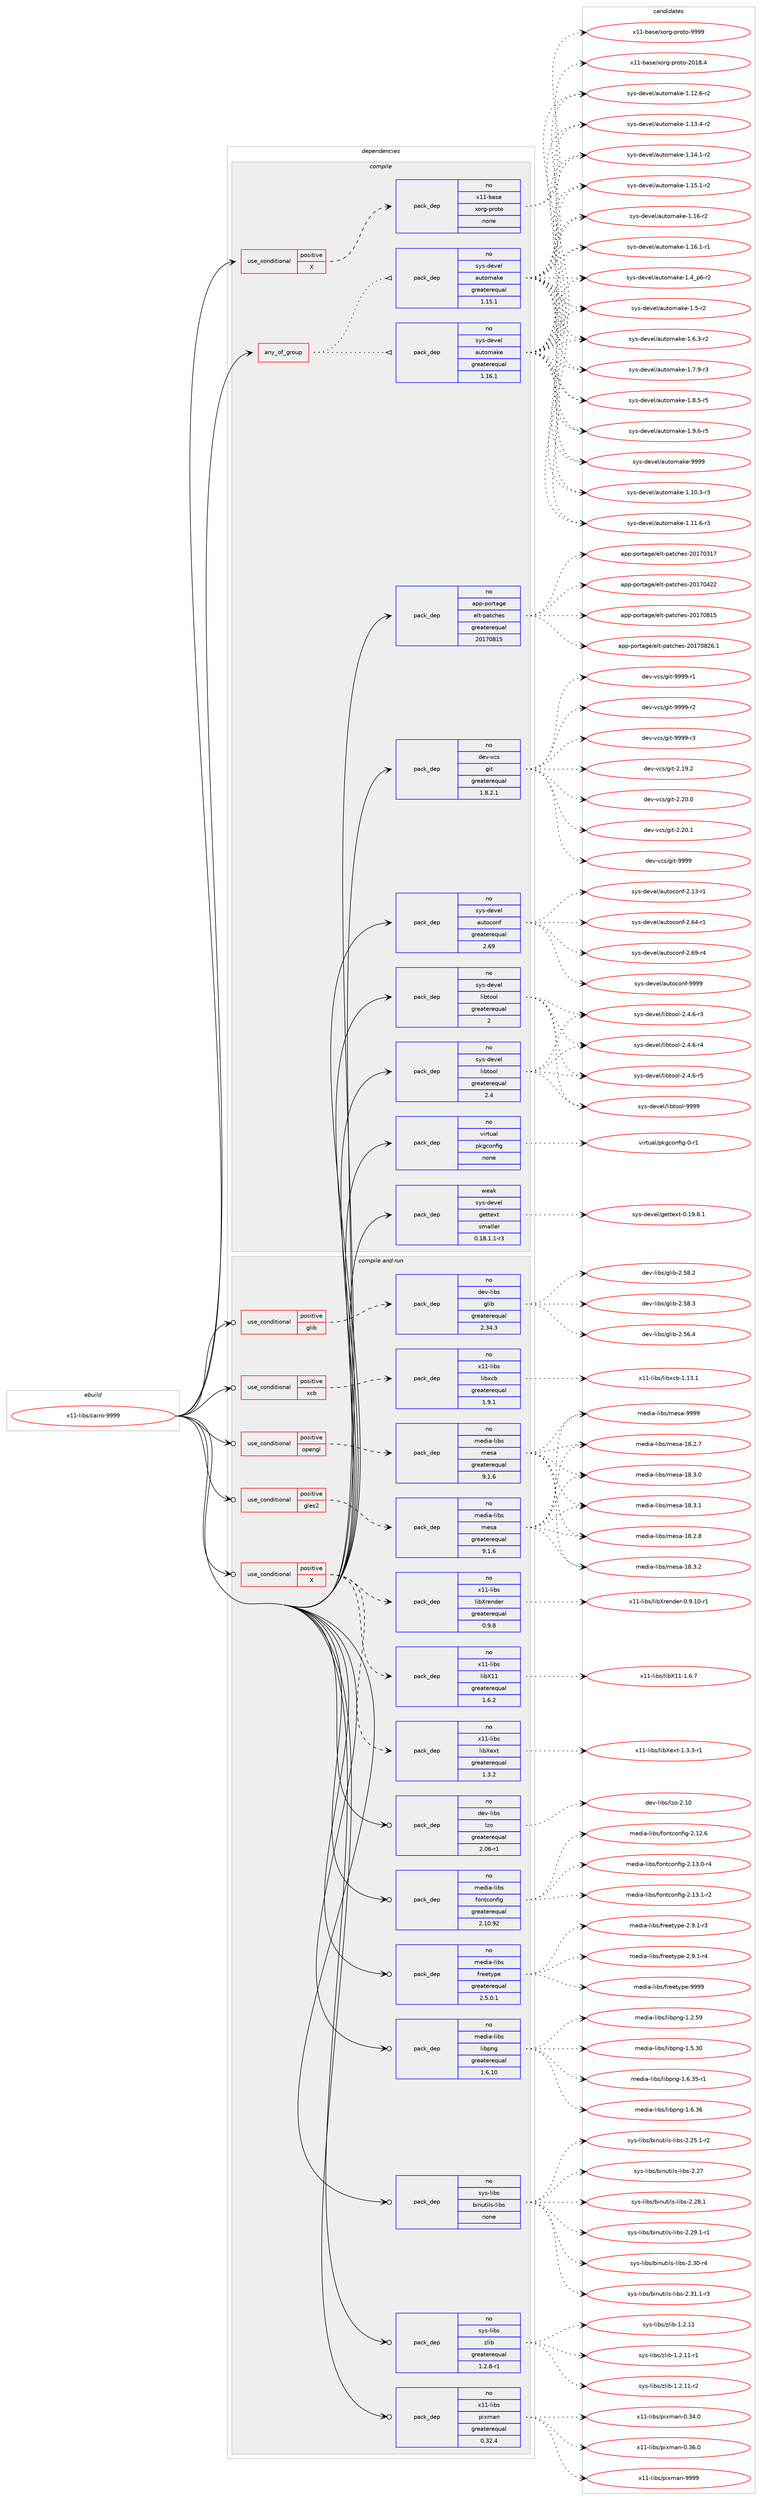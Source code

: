 digraph prolog {

# *************
# Graph options
# *************

newrank=true;
concentrate=true;
compound=true;
graph [rankdir=LR,fontname=Helvetica,fontsize=10,ranksep=1.5];#, ranksep=2.5, nodesep=0.2];
edge  [arrowhead=vee];
node  [fontname=Helvetica,fontsize=10];

# **********
# The ebuild
# **********

subgraph cluster_leftcol {
color=gray;
rank=same;
label=<<i>ebuild</i>>;
id [label="x11-libs/cairo-9999", color=red, width=4, href="../x11-libs/cairo-9999.svg"];
}

# ****************
# The dependencies
# ****************

subgraph cluster_midcol {
color=gray;
label=<<i>dependencies</i>>;
subgraph cluster_compile {
fillcolor="#eeeeee";
style=filled;
label=<<i>compile</i>>;
subgraph any178 {
dependency7749 [label=<<TABLE BORDER="0" CELLBORDER="1" CELLSPACING="0" CELLPADDING="4"><TR><TD CELLPADDING="10">any_of_group</TD></TR></TABLE>>, shape=none, color=red];subgraph pack6276 {
dependency7750 [label=<<TABLE BORDER="0" CELLBORDER="1" CELLSPACING="0" CELLPADDING="4" WIDTH="220"><TR><TD ROWSPAN="6" CELLPADDING="30">pack_dep</TD></TR><TR><TD WIDTH="110">no</TD></TR><TR><TD>sys-devel</TD></TR><TR><TD>automake</TD></TR><TR><TD>greaterequal</TD></TR><TR><TD>1.16.1</TD></TR></TABLE>>, shape=none, color=blue];
}
dependency7749:e -> dependency7750:w [weight=20,style="dotted",arrowhead="oinv"];
subgraph pack6277 {
dependency7751 [label=<<TABLE BORDER="0" CELLBORDER="1" CELLSPACING="0" CELLPADDING="4" WIDTH="220"><TR><TD ROWSPAN="6" CELLPADDING="30">pack_dep</TD></TR><TR><TD WIDTH="110">no</TD></TR><TR><TD>sys-devel</TD></TR><TR><TD>automake</TD></TR><TR><TD>greaterequal</TD></TR><TR><TD>1.15.1</TD></TR></TABLE>>, shape=none, color=blue];
}
dependency7749:e -> dependency7751:w [weight=20,style="dotted",arrowhead="oinv"];
}
id:e -> dependency7749:w [weight=20,style="solid",arrowhead="vee"];
subgraph cond1285 {
dependency7752 [label=<<TABLE BORDER="0" CELLBORDER="1" CELLSPACING="0" CELLPADDING="4"><TR><TD ROWSPAN="3" CELLPADDING="10">use_conditional</TD></TR><TR><TD>positive</TD></TR><TR><TD>X</TD></TR></TABLE>>, shape=none, color=red];
subgraph pack6278 {
dependency7753 [label=<<TABLE BORDER="0" CELLBORDER="1" CELLSPACING="0" CELLPADDING="4" WIDTH="220"><TR><TD ROWSPAN="6" CELLPADDING="30">pack_dep</TD></TR><TR><TD WIDTH="110">no</TD></TR><TR><TD>x11-base</TD></TR><TR><TD>xorg-proto</TD></TR><TR><TD>none</TD></TR><TR><TD></TD></TR></TABLE>>, shape=none, color=blue];
}
dependency7752:e -> dependency7753:w [weight=20,style="dashed",arrowhead="vee"];
}
id:e -> dependency7752:w [weight=20,style="solid",arrowhead="vee"];
subgraph pack6279 {
dependency7754 [label=<<TABLE BORDER="0" CELLBORDER="1" CELLSPACING="0" CELLPADDING="4" WIDTH="220"><TR><TD ROWSPAN="6" CELLPADDING="30">pack_dep</TD></TR><TR><TD WIDTH="110">no</TD></TR><TR><TD>app-portage</TD></TR><TR><TD>elt-patches</TD></TR><TR><TD>greaterequal</TD></TR><TR><TD>20170815</TD></TR></TABLE>>, shape=none, color=blue];
}
id:e -> dependency7754:w [weight=20,style="solid",arrowhead="vee"];
subgraph pack6280 {
dependency7755 [label=<<TABLE BORDER="0" CELLBORDER="1" CELLSPACING="0" CELLPADDING="4" WIDTH="220"><TR><TD ROWSPAN="6" CELLPADDING="30">pack_dep</TD></TR><TR><TD WIDTH="110">no</TD></TR><TR><TD>dev-vcs</TD></TR><TR><TD>git</TD></TR><TR><TD>greaterequal</TD></TR><TR><TD>1.8.2.1</TD></TR></TABLE>>, shape=none, color=blue];
}
id:e -> dependency7755:w [weight=20,style="solid",arrowhead="vee"];
subgraph pack6281 {
dependency7756 [label=<<TABLE BORDER="0" CELLBORDER="1" CELLSPACING="0" CELLPADDING="4" WIDTH="220"><TR><TD ROWSPAN="6" CELLPADDING="30">pack_dep</TD></TR><TR><TD WIDTH="110">no</TD></TR><TR><TD>sys-devel</TD></TR><TR><TD>autoconf</TD></TR><TR><TD>greaterequal</TD></TR><TR><TD>2.69</TD></TR></TABLE>>, shape=none, color=blue];
}
id:e -> dependency7756:w [weight=20,style="solid",arrowhead="vee"];
subgraph pack6282 {
dependency7757 [label=<<TABLE BORDER="0" CELLBORDER="1" CELLSPACING="0" CELLPADDING="4" WIDTH="220"><TR><TD ROWSPAN="6" CELLPADDING="30">pack_dep</TD></TR><TR><TD WIDTH="110">no</TD></TR><TR><TD>sys-devel</TD></TR><TR><TD>libtool</TD></TR><TR><TD>greaterequal</TD></TR><TR><TD>2</TD></TR></TABLE>>, shape=none, color=blue];
}
id:e -> dependency7757:w [weight=20,style="solid",arrowhead="vee"];
subgraph pack6283 {
dependency7758 [label=<<TABLE BORDER="0" CELLBORDER="1" CELLSPACING="0" CELLPADDING="4" WIDTH="220"><TR><TD ROWSPAN="6" CELLPADDING="30">pack_dep</TD></TR><TR><TD WIDTH="110">no</TD></TR><TR><TD>sys-devel</TD></TR><TR><TD>libtool</TD></TR><TR><TD>greaterequal</TD></TR><TR><TD>2.4</TD></TR></TABLE>>, shape=none, color=blue];
}
id:e -> dependency7758:w [weight=20,style="solid",arrowhead="vee"];
subgraph pack6284 {
dependency7759 [label=<<TABLE BORDER="0" CELLBORDER="1" CELLSPACING="0" CELLPADDING="4" WIDTH="220"><TR><TD ROWSPAN="6" CELLPADDING="30">pack_dep</TD></TR><TR><TD WIDTH="110">no</TD></TR><TR><TD>virtual</TD></TR><TR><TD>pkgconfig</TD></TR><TR><TD>none</TD></TR><TR><TD></TD></TR></TABLE>>, shape=none, color=blue];
}
id:e -> dependency7759:w [weight=20,style="solid",arrowhead="vee"];
subgraph pack6285 {
dependency7760 [label=<<TABLE BORDER="0" CELLBORDER="1" CELLSPACING="0" CELLPADDING="4" WIDTH="220"><TR><TD ROWSPAN="6" CELLPADDING="30">pack_dep</TD></TR><TR><TD WIDTH="110">weak</TD></TR><TR><TD>sys-devel</TD></TR><TR><TD>gettext</TD></TR><TR><TD>smaller</TD></TR><TR><TD>0.18.1.1-r3</TD></TR></TABLE>>, shape=none, color=blue];
}
id:e -> dependency7760:w [weight=20,style="solid",arrowhead="vee"];
}
subgraph cluster_compileandrun {
fillcolor="#eeeeee";
style=filled;
label=<<i>compile and run</i>>;
subgraph cond1286 {
dependency7761 [label=<<TABLE BORDER="0" CELLBORDER="1" CELLSPACING="0" CELLPADDING="4"><TR><TD ROWSPAN="3" CELLPADDING="10">use_conditional</TD></TR><TR><TD>positive</TD></TR><TR><TD>X</TD></TR></TABLE>>, shape=none, color=red];
subgraph pack6286 {
dependency7762 [label=<<TABLE BORDER="0" CELLBORDER="1" CELLSPACING="0" CELLPADDING="4" WIDTH="220"><TR><TD ROWSPAN="6" CELLPADDING="30">pack_dep</TD></TR><TR><TD WIDTH="110">no</TD></TR><TR><TD>x11-libs</TD></TR><TR><TD>libXrender</TD></TR><TR><TD>greaterequal</TD></TR><TR><TD>0.9.8</TD></TR></TABLE>>, shape=none, color=blue];
}
dependency7761:e -> dependency7762:w [weight=20,style="dashed",arrowhead="vee"];
subgraph pack6287 {
dependency7763 [label=<<TABLE BORDER="0" CELLBORDER="1" CELLSPACING="0" CELLPADDING="4" WIDTH="220"><TR><TD ROWSPAN="6" CELLPADDING="30">pack_dep</TD></TR><TR><TD WIDTH="110">no</TD></TR><TR><TD>x11-libs</TD></TR><TR><TD>libXext</TD></TR><TR><TD>greaterequal</TD></TR><TR><TD>1.3.2</TD></TR></TABLE>>, shape=none, color=blue];
}
dependency7761:e -> dependency7763:w [weight=20,style="dashed",arrowhead="vee"];
subgraph pack6288 {
dependency7764 [label=<<TABLE BORDER="0" CELLBORDER="1" CELLSPACING="0" CELLPADDING="4" WIDTH="220"><TR><TD ROWSPAN="6" CELLPADDING="30">pack_dep</TD></TR><TR><TD WIDTH="110">no</TD></TR><TR><TD>x11-libs</TD></TR><TR><TD>libX11</TD></TR><TR><TD>greaterequal</TD></TR><TR><TD>1.6.2</TD></TR></TABLE>>, shape=none, color=blue];
}
dependency7761:e -> dependency7764:w [weight=20,style="dashed",arrowhead="vee"];
}
id:e -> dependency7761:w [weight=20,style="solid",arrowhead="odotvee"];
subgraph cond1287 {
dependency7765 [label=<<TABLE BORDER="0" CELLBORDER="1" CELLSPACING="0" CELLPADDING="4"><TR><TD ROWSPAN="3" CELLPADDING="10">use_conditional</TD></TR><TR><TD>positive</TD></TR><TR><TD>gles2</TD></TR></TABLE>>, shape=none, color=red];
subgraph pack6289 {
dependency7766 [label=<<TABLE BORDER="0" CELLBORDER="1" CELLSPACING="0" CELLPADDING="4" WIDTH="220"><TR><TD ROWSPAN="6" CELLPADDING="30">pack_dep</TD></TR><TR><TD WIDTH="110">no</TD></TR><TR><TD>media-libs</TD></TR><TR><TD>mesa</TD></TR><TR><TD>greaterequal</TD></TR><TR><TD>9.1.6</TD></TR></TABLE>>, shape=none, color=blue];
}
dependency7765:e -> dependency7766:w [weight=20,style="dashed",arrowhead="vee"];
}
id:e -> dependency7765:w [weight=20,style="solid",arrowhead="odotvee"];
subgraph cond1288 {
dependency7767 [label=<<TABLE BORDER="0" CELLBORDER="1" CELLSPACING="0" CELLPADDING="4"><TR><TD ROWSPAN="3" CELLPADDING="10">use_conditional</TD></TR><TR><TD>positive</TD></TR><TR><TD>glib</TD></TR></TABLE>>, shape=none, color=red];
subgraph pack6290 {
dependency7768 [label=<<TABLE BORDER="0" CELLBORDER="1" CELLSPACING="0" CELLPADDING="4" WIDTH="220"><TR><TD ROWSPAN="6" CELLPADDING="30">pack_dep</TD></TR><TR><TD WIDTH="110">no</TD></TR><TR><TD>dev-libs</TD></TR><TR><TD>glib</TD></TR><TR><TD>greaterequal</TD></TR><TR><TD>2.34.3</TD></TR></TABLE>>, shape=none, color=blue];
}
dependency7767:e -> dependency7768:w [weight=20,style="dashed",arrowhead="vee"];
}
id:e -> dependency7767:w [weight=20,style="solid",arrowhead="odotvee"];
subgraph cond1289 {
dependency7769 [label=<<TABLE BORDER="0" CELLBORDER="1" CELLSPACING="0" CELLPADDING="4"><TR><TD ROWSPAN="3" CELLPADDING="10">use_conditional</TD></TR><TR><TD>positive</TD></TR><TR><TD>opengl</TD></TR></TABLE>>, shape=none, color=red];
subgraph pack6291 {
dependency7770 [label=<<TABLE BORDER="0" CELLBORDER="1" CELLSPACING="0" CELLPADDING="4" WIDTH="220"><TR><TD ROWSPAN="6" CELLPADDING="30">pack_dep</TD></TR><TR><TD WIDTH="110">no</TD></TR><TR><TD>media-libs</TD></TR><TR><TD>mesa</TD></TR><TR><TD>greaterequal</TD></TR><TR><TD>9.1.6</TD></TR></TABLE>>, shape=none, color=blue];
}
dependency7769:e -> dependency7770:w [weight=20,style="dashed",arrowhead="vee"];
}
id:e -> dependency7769:w [weight=20,style="solid",arrowhead="odotvee"];
subgraph cond1290 {
dependency7771 [label=<<TABLE BORDER="0" CELLBORDER="1" CELLSPACING="0" CELLPADDING="4"><TR><TD ROWSPAN="3" CELLPADDING="10">use_conditional</TD></TR><TR><TD>positive</TD></TR><TR><TD>xcb</TD></TR></TABLE>>, shape=none, color=red];
subgraph pack6292 {
dependency7772 [label=<<TABLE BORDER="0" CELLBORDER="1" CELLSPACING="0" CELLPADDING="4" WIDTH="220"><TR><TD ROWSPAN="6" CELLPADDING="30">pack_dep</TD></TR><TR><TD WIDTH="110">no</TD></TR><TR><TD>x11-libs</TD></TR><TR><TD>libxcb</TD></TR><TR><TD>greaterequal</TD></TR><TR><TD>1.9.1</TD></TR></TABLE>>, shape=none, color=blue];
}
dependency7771:e -> dependency7772:w [weight=20,style="dashed",arrowhead="vee"];
}
id:e -> dependency7771:w [weight=20,style="solid",arrowhead="odotvee"];
subgraph pack6293 {
dependency7773 [label=<<TABLE BORDER="0" CELLBORDER="1" CELLSPACING="0" CELLPADDING="4" WIDTH="220"><TR><TD ROWSPAN="6" CELLPADDING="30">pack_dep</TD></TR><TR><TD WIDTH="110">no</TD></TR><TR><TD>dev-libs</TD></TR><TR><TD>lzo</TD></TR><TR><TD>greaterequal</TD></TR><TR><TD>2.06-r1</TD></TR></TABLE>>, shape=none, color=blue];
}
id:e -> dependency7773:w [weight=20,style="solid",arrowhead="odotvee"];
subgraph pack6294 {
dependency7774 [label=<<TABLE BORDER="0" CELLBORDER="1" CELLSPACING="0" CELLPADDING="4" WIDTH="220"><TR><TD ROWSPAN="6" CELLPADDING="30">pack_dep</TD></TR><TR><TD WIDTH="110">no</TD></TR><TR><TD>media-libs</TD></TR><TR><TD>fontconfig</TD></TR><TR><TD>greaterequal</TD></TR><TR><TD>2.10.92</TD></TR></TABLE>>, shape=none, color=blue];
}
id:e -> dependency7774:w [weight=20,style="solid",arrowhead="odotvee"];
subgraph pack6295 {
dependency7775 [label=<<TABLE BORDER="0" CELLBORDER="1" CELLSPACING="0" CELLPADDING="4" WIDTH="220"><TR><TD ROWSPAN="6" CELLPADDING="30">pack_dep</TD></TR><TR><TD WIDTH="110">no</TD></TR><TR><TD>media-libs</TD></TR><TR><TD>freetype</TD></TR><TR><TD>greaterequal</TD></TR><TR><TD>2.5.0.1</TD></TR></TABLE>>, shape=none, color=blue];
}
id:e -> dependency7775:w [weight=20,style="solid",arrowhead="odotvee"];
subgraph pack6296 {
dependency7776 [label=<<TABLE BORDER="0" CELLBORDER="1" CELLSPACING="0" CELLPADDING="4" WIDTH="220"><TR><TD ROWSPAN="6" CELLPADDING="30">pack_dep</TD></TR><TR><TD WIDTH="110">no</TD></TR><TR><TD>media-libs</TD></TR><TR><TD>libpng</TD></TR><TR><TD>greaterequal</TD></TR><TR><TD>1.6.10</TD></TR></TABLE>>, shape=none, color=blue];
}
id:e -> dependency7776:w [weight=20,style="solid",arrowhead="odotvee"];
subgraph pack6297 {
dependency7777 [label=<<TABLE BORDER="0" CELLBORDER="1" CELLSPACING="0" CELLPADDING="4" WIDTH="220"><TR><TD ROWSPAN="6" CELLPADDING="30">pack_dep</TD></TR><TR><TD WIDTH="110">no</TD></TR><TR><TD>sys-libs</TD></TR><TR><TD>binutils-libs</TD></TR><TR><TD>none</TD></TR><TR><TD></TD></TR></TABLE>>, shape=none, color=blue];
}
id:e -> dependency7777:w [weight=20,style="solid",arrowhead="odotvee"];
subgraph pack6298 {
dependency7778 [label=<<TABLE BORDER="0" CELLBORDER="1" CELLSPACING="0" CELLPADDING="4" WIDTH="220"><TR><TD ROWSPAN="6" CELLPADDING="30">pack_dep</TD></TR><TR><TD WIDTH="110">no</TD></TR><TR><TD>sys-libs</TD></TR><TR><TD>zlib</TD></TR><TR><TD>greaterequal</TD></TR><TR><TD>1.2.8-r1</TD></TR></TABLE>>, shape=none, color=blue];
}
id:e -> dependency7778:w [weight=20,style="solid",arrowhead="odotvee"];
subgraph pack6299 {
dependency7779 [label=<<TABLE BORDER="0" CELLBORDER="1" CELLSPACING="0" CELLPADDING="4" WIDTH="220"><TR><TD ROWSPAN="6" CELLPADDING="30">pack_dep</TD></TR><TR><TD WIDTH="110">no</TD></TR><TR><TD>x11-libs</TD></TR><TR><TD>pixman</TD></TR><TR><TD>greaterequal</TD></TR><TR><TD>0.32.4</TD></TR></TABLE>>, shape=none, color=blue];
}
id:e -> dependency7779:w [weight=20,style="solid",arrowhead="odotvee"];
}
subgraph cluster_run {
fillcolor="#eeeeee";
style=filled;
label=<<i>run</i>>;
}
}

# **************
# The candidates
# **************

subgraph cluster_choices {
rank=same;
color=gray;
label=<<i>candidates</i>>;

subgraph choice6276 {
color=black;
nodesep=1;
choice11512111545100101118101108479711711611110997107101454946494846514511451 [label="sys-devel/automake-1.10.3-r3", color=red, width=4,href="../sys-devel/automake-1.10.3-r3.svg"];
choice11512111545100101118101108479711711611110997107101454946494946544511451 [label="sys-devel/automake-1.11.6-r3", color=red, width=4,href="../sys-devel/automake-1.11.6-r3.svg"];
choice11512111545100101118101108479711711611110997107101454946495046544511450 [label="sys-devel/automake-1.12.6-r2", color=red, width=4,href="../sys-devel/automake-1.12.6-r2.svg"];
choice11512111545100101118101108479711711611110997107101454946495146524511450 [label="sys-devel/automake-1.13.4-r2", color=red, width=4,href="../sys-devel/automake-1.13.4-r2.svg"];
choice11512111545100101118101108479711711611110997107101454946495246494511450 [label="sys-devel/automake-1.14.1-r2", color=red, width=4,href="../sys-devel/automake-1.14.1-r2.svg"];
choice11512111545100101118101108479711711611110997107101454946495346494511450 [label="sys-devel/automake-1.15.1-r2", color=red, width=4,href="../sys-devel/automake-1.15.1-r2.svg"];
choice1151211154510010111810110847971171161111099710710145494649544511450 [label="sys-devel/automake-1.16-r2", color=red, width=4,href="../sys-devel/automake-1.16-r2.svg"];
choice11512111545100101118101108479711711611110997107101454946495446494511449 [label="sys-devel/automake-1.16.1-r1", color=red, width=4,href="../sys-devel/automake-1.16.1-r1.svg"];
choice115121115451001011181011084797117116111109971071014549465295112544511450 [label="sys-devel/automake-1.4_p6-r2", color=red, width=4,href="../sys-devel/automake-1.4_p6-r2.svg"];
choice11512111545100101118101108479711711611110997107101454946534511450 [label="sys-devel/automake-1.5-r2", color=red, width=4,href="../sys-devel/automake-1.5-r2.svg"];
choice115121115451001011181011084797117116111109971071014549465446514511450 [label="sys-devel/automake-1.6.3-r2", color=red, width=4,href="../sys-devel/automake-1.6.3-r2.svg"];
choice115121115451001011181011084797117116111109971071014549465546574511451 [label="sys-devel/automake-1.7.9-r3", color=red, width=4,href="../sys-devel/automake-1.7.9-r3.svg"];
choice115121115451001011181011084797117116111109971071014549465646534511453 [label="sys-devel/automake-1.8.5-r5", color=red, width=4,href="../sys-devel/automake-1.8.5-r5.svg"];
choice115121115451001011181011084797117116111109971071014549465746544511453 [label="sys-devel/automake-1.9.6-r5", color=red, width=4,href="../sys-devel/automake-1.9.6-r5.svg"];
choice115121115451001011181011084797117116111109971071014557575757 [label="sys-devel/automake-9999", color=red, width=4,href="../sys-devel/automake-9999.svg"];
dependency7750:e -> choice11512111545100101118101108479711711611110997107101454946494846514511451:w [style=dotted,weight="100"];
dependency7750:e -> choice11512111545100101118101108479711711611110997107101454946494946544511451:w [style=dotted,weight="100"];
dependency7750:e -> choice11512111545100101118101108479711711611110997107101454946495046544511450:w [style=dotted,weight="100"];
dependency7750:e -> choice11512111545100101118101108479711711611110997107101454946495146524511450:w [style=dotted,weight="100"];
dependency7750:e -> choice11512111545100101118101108479711711611110997107101454946495246494511450:w [style=dotted,weight="100"];
dependency7750:e -> choice11512111545100101118101108479711711611110997107101454946495346494511450:w [style=dotted,weight="100"];
dependency7750:e -> choice1151211154510010111810110847971171161111099710710145494649544511450:w [style=dotted,weight="100"];
dependency7750:e -> choice11512111545100101118101108479711711611110997107101454946495446494511449:w [style=dotted,weight="100"];
dependency7750:e -> choice115121115451001011181011084797117116111109971071014549465295112544511450:w [style=dotted,weight="100"];
dependency7750:e -> choice11512111545100101118101108479711711611110997107101454946534511450:w [style=dotted,weight="100"];
dependency7750:e -> choice115121115451001011181011084797117116111109971071014549465446514511450:w [style=dotted,weight="100"];
dependency7750:e -> choice115121115451001011181011084797117116111109971071014549465546574511451:w [style=dotted,weight="100"];
dependency7750:e -> choice115121115451001011181011084797117116111109971071014549465646534511453:w [style=dotted,weight="100"];
dependency7750:e -> choice115121115451001011181011084797117116111109971071014549465746544511453:w [style=dotted,weight="100"];
dependency7750:e -> choice115121115451001011181011084797117116111109971071014557575757:w [style=dotted,weight="100"];
}
subgraph choice6277 {
color=black;
nodesep=1;
choice11512111545100101118101108479711711611110997107101454946494846514511451 [label="sys-devel/automake-1.10.3-r3", color=red, width=4,href="../sys-devel/automake-1.10.3-r3.svg"];
choice11512111545100101118101108479711711611110997107101454946494946544511451 [label="sys-devel/automake-1.11.6-r3", color=red, width=4,href="../sys-devel/automake-1.11.6-r3.svg"];
choice11512111545100101118101108479711711611110997107101454946495046544511450 [label="sys-devel/automake-1.12.6-r2", color=red, width=4,href="../sys-devel/automake-1.12.6-r2.svg"];
choice11512111545100101118101108479711711611110997107101454946495146524511450 [label="sys-devel/automake-1.13.4-r2", color=red, width=4,href="../sys-devel/automake-1.13.4-r2.svg"];
choice11512111545100101118101108479711711611110997107101454946495246494511450 [label="sys-devel/automake-1.14.1-r2", color=red, width=4,href="../sys-devel/automake-1.14.1-r2.svg"];
choice11512111545100101118101108479711711611110997107101454946495346494511450 [label="sys-devel/automake-1.15.1-r2", color=red, width=4,href="../sys-devel/automake-1.15.1-r2.svg"];
choice1151211154510010111810110847971171161111099710710145494649544511450 [label="sys-devel/automake-1.16-r2", color=red, width=4,href="../sys-devel/automake-1.16-r2.svg"];
choice11512111545100101118101108479711711611110997107101454946495446494511449 [label="sys-devel/automake-1.16.1-r1", color=red, width=4,href="../sys-devel/automake-1.16.1-r1.svg"];
choice115121115451001011181011084797117116111109971071014549465295112544511450 [label="sys-devel/automake-1.4_p6-r2", color=red, width=4,href="../sys-devel/automake-1.4_p6-r2.svg"];
choice11512111545100101118101108479711711611110997107101454946534511450 [label="sys-devel/automake-1.5-r2", color=red, width=4,href="../sys-devel/automake-1.5-r2.svg"];
choice115121115451001011181011084797117116111109971071014549465446514511450 [label="sys-devel/automake-1.6.3-r2", color=red, width=4,href="../sys-devel/automake-1.6.3-r2.svg"];
choice115121115451001011181011084797117116111109971071014549465546574511451 [label="sys-devel/automake-1.7.9-r3", color=red, width=4,href="../sys-devel/automake-1.7.9-r3.svg"];
choice115121115451001011181011084797117116111109971071014549465646534511453 [label="sys-devel/automake-1.8.5-r5", color=red, width=4,href="../sys-devel/automake-1.8.5-r5.svg"];
choice115121115451001011181011084797117116111109971071014549465746544511453 [label="sys-devel/automake-1.9.6-r5", color=red, width=4,href="../sys-devel/automake-1.9.6-r5.svg"];
choice115121115451001011181011084797117116111109971071014557575757 [label="sys-devel/automake-9999", color=red, width=4,href="../sys-devel/automake-9999.svg"];
dependency7751:e -> choice11512111545100101118101108479711711611110997107101454946494846514511451:w [style=dotted,weight="100"];
dependency7751:e -> choice11512111545100101118101108479711711611110997107101454946494946544511451:w [style=dotted,weight="100"];
dependency7751:e -> choice11512111545100101118101108479711711611110997107101454946495046544511450:w [style=dotted,weight="100"];
dependency7751:e -> choice11512111545100101118101108479711711611110997107101454946495146524511450:w [style=dotted,weight="100"];
dependency7751:e -> choice11512111545100101118101108479711711611110997107101454946495246494511450:w [style=dotted,weight="100"];
dependency7751:e -> choice11512111545100101118101108479711711611110997107101454946495346494511450:w [style=dotted,weight="100"];
dependency7751:e -> choice1151211154510010111810110847971171161111099710710145494649544511450:w [style=dotted,weight="100"];
dependency7751:e -> choice11512111545100101118101108479711711611110997107101454946495446494511449:w [style=dotted,weight="100"];
dependency7751:e -> choice115121115451001011181011084797117116111109971071014549465295112544511450:w [style=dotted,weight="100"];
dependency7751:e -> choice11512111545100101118101108479711711611110997107101454946534511450:w [style=dotted,weight="100"];
dependency7751:e -> choice115121115451001011181011084797117116111109971071014549465446514511450:w [style=dotted,weight="100"];
dependency7751:e -> choice115121115451001011181011084797117116111109971071014549465546574511451:w [style=dotted,weight="100"];
dependency7751:e -> choice115121115451001011181011084797117116111109971071014549465646534511453:w [style=dotted,weight="100"];
dependency7751:e -> choice115121115451001011181011084797117116111109971071014549465746544511453:w [style=dotted,weight="100"];
dependency7751:e -> choice115121115451001011181011084797117116111109971071014557575757:w [style=dotted,weight="100"];
}
subgraph choice6278 {
color=black;
nodesep=1;
choice1204949459897115101471201111141034511211411111611145504849564652 [label="x11-base/xorg-proto-2018.4", color=red, width=4,href="../x11-base/xorg-proto-2018.4.svg"];
choice120494945989711510147120111114103451121141111161114557575757 [label="x11-base/xorg-proto-9999", color=red, width=4,href="../x11-base/xorg-proto-9999.svg"];
dependency7753:e -> choice1204949459897115101471201111141034511211411111611145504849564652:w [style=dotted,weight="100"];
dependency7753:e -> choice120494945989711510147120111114103451121141111161114557575757:w [style=dotted,weight="100"];
}
subgraph choice6279 {
color=black;
nodesep=1;
choice97112112451121111141169710310147101108116451129711699104101115455048495548514955 [label="app-portage/elt-patches-20170317", color=red, width=4,href="../app-portage/elt-patches-20170317.svg"];
choice97112112451121111141169710310147101108116451129711699104101115455048495548525050 [label="app-portage/elt-patches-20170422", color=red, width=4,href="../app-portage/elt-patches-20170422.svg"];
choice97112112451121111141169710310147101108116451129711699104101115455048495548564953 [label="app-portage/elt-patches-20170815", color=red, width=4,href="../app-portage/elt-patches-20170815.svg"];
choice971121124511211111411697103101471011081164511297116991041011154550484955485650544649 [label="app-portage/elt-patches-20170826.1", color=red, width=4,href="../app-portage/elt-patches-20170826.1.svg"];
dependency7754:e -> choice97112112451121111141169710310147101108116451129711699104101115455048495548514955:w [style=dotted,weight="100"];
dependency7754:e -> choice97112112451121111141169710310147101108116451129711699104101115455048495548525050:w [style=dotted,weight="100"];
dependency7754:e -> choice97112112451121111141169710310147101108116451129711699104101115455048495548564953:w [style=dotted,weight="100"];
dependency7754:e -> choice971121124511211111411697103101471011081164511297116991041011154550484955485650544649:w [style=dotted,weight="100"];
}
subgraph choice6280 {
color=black;
nodesep=1;
choice10010111845118991154710310511645504649574650 [label="dev-vcs/git-2.19.2", color=red, width=4,href="../dev-vcs/git-2.19.2.svg"];
choice10010111845118991154710310511645504650484648 [label="dev-vcs/git-2.20.0", color=red, width=4,href="../dev-vcs/git-2.20.0.svg"];
choice10010111845118991154710310511645504650484649 [label="dev-vcs/git-2.20.1", color=red, width=4,href="../dev-vcs/git-2.20.1.svg"];
choice1001011184511899115471031051164557575757 [label="dev-vcs/git-9999", color=red, width=4,href="../dev-vcs/git-9999.svg"];
choice10010111845118991154710310511645575757574511449 [label="dev-vcs/git-9999-r1", color=red, width=4,href="../dev-vcs/git-9999-r1.svg"];
choice10010111845118991154710310511645575757574511450 [label="dev-vcs/git-9999-r2", color=red, width=4,href="../dev-vcs/git-9999-r2.svg"];
choice10010111845118991154710310511645575757574511451 [label="dev-vcs/git-9999-r3", color=red, width=4,href="../dev-vcs/git-9999-r3.svg"];
dependency7755:e -> choice10010111845118991154710310511645504649574650:w [style=dotted,weight="100"];
dependency7755:e -> choice10010111845118991154710310511645504650484648:w [style=dotted,weight="100"];
dependency7755:e -> choice10010111845118991154710310511645504650484649:w [style=dotted,weight="100"];
dependency7755:e -> choice1001011184511899115471031051164557575757:w [style=dotted,weight="100"];
dependency7755:e -> choice10010111845118991154710310511645575757574511449:w [style=dotted,weight="100"];
dependency7755:e -> choice10010111845118991154710310511645575757574511450:w [style=dotted,weight="100"];
dependency7755:e -> choice10010111845118991154710310511645575757574511451:w [style=dotted,weight="100"];
}
subgraph choice6281 {
color=black;
nodesep=1;
choice1151211154510010111810110847971171161119911111010245504649514511449 [label="sys-devel/autoconf-2.13-r1", color=red, width=4,href="../sys-devel/autoconf-2.13-r1.svg"];
choice1151211154510010111810110847971171161119911111010245504654524511449 [label="sys-devel/autoconf-2.64-r1", color=red, width=4,href="../sys-devel/autoconf-2.64-r1.svg"];
choice1151211154510010111810110847971171161119911111010245504654574511452 [label="sys-devel/autoconf-2.69-r4", color=red, width=4,href="../sys-devel/autoconf-2.69-r4.svg"];
choice115121115451001011181011084797117116111991111101024557575757 [label="sys-devel/autoconf-9999", color=red, width=4,href="../sys-devel/autoconf-9999.svg"];
dependency7756:e -> choice1151211154510010111810110847971171161119911111010245504649514511449:w [style=dotted,weight="100"];
dependency7756:e -> choice1151211154510010111810110847971171161119911111010245504654524511449:w [style=dotted,weight="100"];
dependency7756:e -> choice1151211154510010111810110847971171161119911111010245504654574511452:w [style=dotted,weight="100"];
dependency7756:e -> choice115121115451001011181011084797117116111991111101024557575757:w [style=dotted,weight="100"];
}
subgraph choice6282 {
color=black;
nodesep=1;
choice1151211154510010111810110847108105981161111111084550465246544511451 [label="sys-devel/libtool-2.4.6-r3", color=red, width=4,href="../sys-devel/libtool-2.4.6-r3.svg"];
choice1151211154510010111810110847108105981161111111084550465246544511452 [label="sys-devel/libtool-2.4.6-r4", color=red, width=4,href="../sys-devel/libtool-2.4.6-r4.svg"];
choice1151211154510010111810110847108105981161111111084550465246544511453 [label="sys-devel/libtool-2.4.6-r5", color=red, width=4,href="../sys-devel/libtool-2.4.6-r5.svg"];
choice1151211154510010111810110847108105981161111111084557575757 [label="sys-devel/libtool-9999", color=red, width=4,href="../sys-devel/libtool-9999.svg"];
dependency7757:e -> choice1151211154510010111810110847108105981161111111084550465246544511451:w [style=dotted,weight="100"];
dependency7757:e -> choice1151211154510010111810110847108105981161111111084550465246544511452:w [style=dotted,weight="100"];
dependency7757:e -> choice1151211154510010111810110847108105981161111111084550465246544511453:w [style=dotted,weight="100"];
dependency7757:e -> choice1151211154510010111810110847108105981161111111084557575757:w [style=dotted,weight="100"];
}
subgraph choice6283 {
color=black;
nodesep=1;
choice1151211154510010111810110847108105981161111111084550465246544511451 [label="sys-devel/libtool-2.4.6-r3", color=red, width=4,href="../sys-devel/libtool-2.4.6-r3.svg"];
choice1151211154510010111810110847108105981161111111084550465246544511452 [label="sys-devel/libtool-2.4.6-r4", color=red, width=4,href="../sys-devel/libtool-2.4.6-r4.svg"];
choice1151211154510010111810110847108105981161111111084550465246544511453 [label="sys-devel/libtool-2.4.6-r5", color=red, width=4,href="../sys-devel/libtool-2.4.6-r5.svg"];
choice1151211154510010111810110847108105981161111111084557575757 [label="sys-devel/libtool-9999", color=red, width=4,href="../sys-devel/libtool-9999.svg"];
dependency7758:e -> choice1151211154510010111810110847108105981161111111084550465246544511451:w [style=dotted,weight="100"];
dependency7758:e -> choice1151211154510010111810110847108105981161111111084550465246544511452:w [style=dotted,weight="100"];
dependency7758:e -> choice1151211154510010111810110847108105981161111111084550465246544511453:w [style=dotted,weight="100"];
dependency7758:e -> choice1151211154510010111810110847108105981161111111084557575757:w [style=dotted,weight="100"];
}
subgraph choice6284 {
color=black;
nodesep=1;
choice11810511411611797108471121071039911111010210510345484511449 [label="virtual/pkgconfig-0-r1", color=red, width=4,href="../virtual/pkgconfig-0-r1.svg"];
dependency7759:e -> choice11810511411611797108471121071039911111010210510345484511449:w [style=dotted,weight="100"];
}
subgraph choice6285 {
color=black;
nodesep=1;
choice1151211154510010111810110847103101116116101120116454846495746564649 [label="sys-devel/gettext-0.19.8.1", color=red, width=4,href="../sys-devel/gettext-0.19.8.1.svg"];
dependency7760:e -> choice1151211154510010111810110847103101116116101120116454846495746564649:w [style=dotted,weight="100"];
}
subgraph choice6286 {
color=black;
nodesep=1;
choice12049494510810598115471081059888114101110100101114454846574649484511449 [label="x11-libs/libXrender-0.9.10-r1", color=red, width=4,href="../x11-libs/libXrender-0.9.10-r1.svg"];
dependency7762:e -> choice12049494510810598115471081059888114101110100101114454846574649484511449:w [style=dotted,weight="100"];
}
subgraph choice6287 {
color=black;
nodesep=1;
choice120494945108105981154710810598881011201164549465146514511449 [label="x11-libs/libXext-1.3.3-r1", color=red, width=4,href="../x11-libs/libXext-1.3.3-r1.svg"];
dependency7763:e -> choice120494945108105981154710810598881011201164549465146514511449:w [style=dotted,weight="100"];
}
subgraph choice6288 {
color=black;
nodesep=1;
choice120494945108105981154710810598884949454946544655 [label="x11-libs/libX11-1.6.7", color=red, width=4,href="../x11-libs/libX11-1.6.7.svg"];
dependency7764:e -> choice120494945108105981154710810598884949454946544655:w [style=dotted,weight="100"];
}
subgraph choice6289 {
color=black;
nodesep=1;
choice109101100105974510810598115471091011159745495646504655 [label="media-libs/mesa-18.2.7", color=red, width=4,href="../media-libs/mesa-18.2.7.svg"];
choice109101100105974510810598115471091011159745495646514648 [label="media-libs/mesa-18.3.0", color=red, width=4,href="../media-libs/mesa-18.3.0.svg"];
choice109101100105974510810598115471091011159745495646514649 [label="media-libs/mesa-18.3.1", color=red, width=4,href="../media-libs/mesa-18.3.1.svg"];
choice109101100105974510810598115471091011159745495646504656 [label="media-libs/mesa-18.2.8", color=red, width=4,href="../media-libs/mesa-18.2.8.svg"];
choice109101100105974510810598115471091011159745495646514650 [label="media-libs/mesa-18.3.2", color=red, width=4,href="../media-libs/mesa-18.3.2.svg"];
choice10910110010597451081059811547109101115974557575757 [label="media-libs/mesa-9999", color=red, width=4,href="../media-libs/mesa-9999.svg"];
dependency7766:e -> choice109101100105974510810598115471091011159745495646504655:w [style=dotted,weight="100"];
dependency7766:e -> choice109101100105974510810598115471091011159745495646514648:w [style=dotted,weight="100"];
dependency7766:e -> choice109101100105974510810598115471091011159745495646514649:w [style=dotted,weight="100"];
dependency7766:e -> choice109101100105974510810598115471091011159745495646504656:w [style=dotted,weight="100"];
dependency7766:e -> choice109101100105974510810598115471091011159745495646514650:w [style=dotted,weight="100"];
dependency7766:e -> choice10910110010597451081059811547109101115974557575757:w [style=dotted,weight="100"];
}
subgraph choice6290 {
color=black;
nodesep=1;
choice1001011184510810598115471031081059845504653544652 [label="dev-libs/glib-2.56.4", color=red, width=4,href="../dev-libs/glib-2.56.4.svg"];
choice1001011184510810598115471031081059845504653564650 [label="dev-libs/glib-2.58.2", color=red, width=4,href="../dev-libs/glib-2.58.2.svg"];
choice1001011184510810598115471031081059845504653564651 [label="dev-libs/glib-2.58.3", color=red, width=4,href="../dev-libs/glib-2.58.3.svg"];
dependency7768:e -> choice1001011184510810598115471031081059845504653544652:w [style=dotted,weight="100"];
dependency7768:e -> choice1001011184510810598115471031081059845504653564650:w [style=dotted,weight="100"];
dependency7768:e -> choice1001011184510810598115471031081059845504653564651:w [style=dotted,weight="100"];
}
subgraph choice6291 {
color=black;
nodesep=1;
choice109101100105974510810598115471091011159745495646504655 [label="media-libs/mesa-18.2.7", color=red, width=4,href="../media-libs/mesa-18.2.7.svg"];
choice109101100105974510810598115471091011159745495646514648 [label="media-libs/mesa-18.3.0", color=red, width=4,href="../media-libs/mesa-18.3.0.svg"];
choice109101100105974510810598115471091011159745495646514649 [label="media-libs/mesa-18.3.1", color=red, width=4,href="../media-libs/mesa-18.3.1.svg"];
choice109101100105974510810598115471091011159745495646504656 [label="media-libs/mesa-18.2.8", color=red, width=4,href="../media-libs/mesa-18.2.8.svg"];
choice109101100105974510810598115471091011159745495646514650 [label="media-libs/mesa-18.3.2", color=red, width=4,href="../media-libs/mesa-18.3.2.svg"];
choice10910110010597451081059811547109101115974557575757 [label="media-libs/mesa-9999", color=red, width=4,href="../media-libs/mesa-9999.svg"];
dependency7770:e -> choice109101100105974510810598115471091011159745495646504655:w [style=dotted,weight="100"];
dependency7770:e -> choice109101100105974510810598115471091011159745495646514648:w [style=dotted,weight="100"];
dependency7770:e -> choice109101100105974510810598115471091011159745495646514649:w [style=dotted,weight="100"];
dependency7770:e -> choice109101100105974510810598115471091011159745495646504656:w [style=dotted,weight="100"];
dependency7770:e -> choice109101100105974510810598115471091011159745495646514650:w [style=dotted,weight="100"];
dependency7770:e -> choice10910110010597451081059811547109101115974557575757:w [style=dotted,weight="100"];
}
subgraph choice6292 {
color=black;
nodesep=1;
choice120494945108105981154710810598120999845494649514649 [label="x11-libs/libxcb-1.13.1", color=red, width=4,href="../x11-libs/libxcb-1.13.1.svg"];
dependency7772:e -> choice120494945108105981154710810598120999845494649514649:w [style=dotted,weight="100"];
}
subgraph choice6293 {
color=black;
nodesep=1;
choice1001011184510810598115471081221114550464948 [label="dev-libs/lzo-2.10", color=red, width=4,href="../dev-libs/lzo-2.10.svg"];
dependency7773:e -> choice1001011184510810598115471081221114550464948:w [style=dotted,weight="100"];
}
subgraph choice6294 {
color=black;
nodesep=1;
choice109101100105974510810598115471021111101169911111010210510345504649504654 [label="media-libs/fontconfig-2.12.6", color=red, width=4,href="../media-libs/fontconfig-2.12.6.svg"];
choice1091011001059745108105981154710211111011699111110102105103455046495146484511452 [label="media-libs/fontconfig-2.13.0-r4", color=red, width=4,href="../media-libs/fontconfig-2.13.0-r4.svg"];
choice1091011001059745108105981154710211111011699111110102105103455046495146494511450 [label="media-libs/fontconfig-2.13.1-r2", color=red, width=4,href="../media-libs/fontconfig-2.13.1-r2.svg"];
dependency7774:e -> choice109101100105974510810598115471021111101169911111010210510345504649504654:w [style=dotted,weight="100"];
dependency7774:e -> choice1091011001059745108105981154710211111011699111110102105103455046495146484511452:w [style=dotted,weight="100"];
dependency7774:e -> choice1091011001059745108105981154710211111011699111110102105103455046495146494511450:w [style=dotted,weight="100"];
}
subgraph choice6295 {
color=black;
nodesep=1;
choice109101100105974510810598115471021141011011161211121014550465746494511451 [label="media-libs/freetype-2.9.1-r3", color=red, width=4,href="../media-libs/freetype-2.9.1-r3.svg"];
choice109101100105974510810598115471021141011011161211121014550465746494511452 [label="media-libs/freetype-2.9.1-r4", color=red, width=4,href="../media-libs/freetype-2.9.1-r4.svg"];
choice109101100105974510810598115471021141011011161211121014557575757 [label="media-libs/freetype-9999", color=red, width=4,href="../media-libs/freetype-9999.svg"];
dependency7775:e -> choice109101100105974510810598115471021141011011161211121014550465746494511451:w [style=dotted,weight="100"];
dependency7775:e -> choice109101100105974510810598115471021141011011161211121014550465746494511452:w [style=dotted,weight="100"];
dependency7775:e -> choice109101100105974510810598115471021141011011161211121014557575757:w [style=dotted,weight="100"];
}
subgraph choice6296 {
color=black;
nodesep=1;
choice109101100105974510810598115471081059811211010345494650465357 [label="media-libs/libpng-1.2.59", color=red, width=4,href="../media-libs/libpng-1.2.59.svg"];
choice109101100105974510810598115471081059811211010345494653465148 [label="media-libs/libpng-1.5.30", color=red, width=4,href="../media-libs/libpng-1.5.30.svg"];
choice1091011001059745108105981154710810598112110103454946544651534511449 [label="media-libs/libpng-1.6.35-r1", color=red, width=4,href="../media-libs/libpng-1.6.35-r1.svg"];
choice109101100105974510810598115471081059811211010345494654465154 [label="media-libs/libpng-1.6.36", color=red, width=4,href="../media-libs/libpng-1.6.36.svg"];
dependency7776:e -> choice109101100105974510810598115471081059811211010345494650465357:w [style=dotted,weight="100"];
dependency7776:e -> choice109101100105974510810598115471081059811211010345494653465148:w [style=dotted,weight="100"];
dependency7776:e -> choice1091011001059745108105981154710810598112110103454946544651534511449:w [style=dotted,weight="100"];
dependency7776:e -> choice109101100105974510810598115471081059811211010345494654465154:w [style=dotted,weight="100"];
}
subgraph choice6297 {
color=black;
nodesep=1;
choice115121115451081059811547981051101171161051081154510810598115455046505346494511450 [label="sys-libs/binutils-libs-2.25.1-r2", color=red, width=4,href="../sys-libs/binutils-libs-2.25.1-r2.svg"];
choice1151211154510810598115479810511011711610510811545108105981154550465055 [label="sys-libs/binutils-libs-2.27", color=red, width=4,href="../sys-libs/binutils-libs-2.27.svg"];
choice11512111545108105981154798105110117116105108115451081059811545504650564649 [label="sys-libs/binutils-libs-2.28.1", color=red, width=4,href="../sys-libs/binutils-libs-2.28.1.svg"];
choice115121115451081059811547981051101171161051081154510810598115455046505746494511449 [label="sys-libs/binutils-libs-2.29.1-r1", color=red, width=4,href="../sys-libs/binutils-libs-2.29.1-r1.svg"];
choice11512111545108105981154798105110117116105108115451081059811545504651484511452 [label="sys-libs/binutils-libs-2.30-r4", color=red, width=4,href="../sys-libs/binutils-libs-2.30-r4.svg"];
choice115121115451081059811547981051101171161051081154510810598115455046514946494511451 [label="sys-libs/binutils-libs-2.31.1-r3", color=red, width=4,href="../sys-libs/binutils-libs-2.31.1-r3.svg"];
dependency7777:e -> choice115121115451081059811547981051101171161051081154510810598115455046505346494511450:w [style=dotted,weight="100"];
dependency7777:e -> choice1151211154510810598115479810511011711610510811545108105981154550465055:w [style=dotted,weight="100"];
dependency7777:e -> choice11512111545108105981154798105110117116105108115451081059811545504650564649:w [style=dotted,weight="100"];
dependency7777:e -> choice115121115451081059811547981051101171161051081154510810598115455046505746494511449:w [style=dotted,weight="100"];
dependency7777:e -> choice11512111545108105981154798105110117116105108115451081059811545504651484511452:w [style=dotted,weight="100"];
dependency7777:e -> choice115121115451081059811547981051101171161051081154510810598115455046514946494511451:w [style=dotted,weight="100"];
}
subgraph choice6298 {
color=black;
nodesep=1;
choice1151211154510810598115471221081059845494650464949 [label="sys-libs/zlib-1.2.11", color=red, width=4,href="../sys-libs/zlib-1.2.11.svg"];
choice11512111545108105981154712210810598454946504649494511449 [label="sys-libs/zlib-1.2.11-r1", color=red, width=4,href="../sys-libs/zlib-1.2.11-r1.svg"];
choice11512111545108105981154712210810598454946504649494511450 [label="sys-libs/zlib-1.2.11-r2", color=red, width=4,href="../sys-libs/zlib-1.2.11-r2.svg"];
dependency7778:e -> choice1151211154510810598115471221081059845494650464949:w [style=dotted,weight="100"];
dependency7778:e -> choice11512111545108105981154712210810598454946504649494511449:w [style=dotted,weight="100"];
dependency7778:e -> choice11512111545108105981154712210810598454946504649494511450:w [style=dotted,weight="100"];
}
subgraph choice6299 {
color=black;
nodesep=1;
choice12049494510810598115471121051201099711045484651524648 [label="x11-libs/pixman-0.34.0", color=red, width=4,href="../x11-libs/pixman-0.34.0.svg"];
choice12049494510810598115471121051201099711045484651544648 [label="x11-libs/pixman-0.36.0", color=red, width=4,href="../x11-libs/pixman-0.36.0.svg"];
choice1204949451081059811547112105120109971104557575757 [label="x11-libs/pixman-9999", color=red, width=4,href="../x11-libs/pixman-9999.svg"];
dependency7779:e -> choice12049494510810598115471121051201099711045484651524648:w [style=dotted,weight="100"];
dependency7779:e -> choice12049494510810598115471121051201099711045484651544648:w [style=dotted,weight="100"];
dependency7779:e -> choice1204949451081059811547112105120109971104557575757:w [style=dotted,weight="100"];
}
}

}
